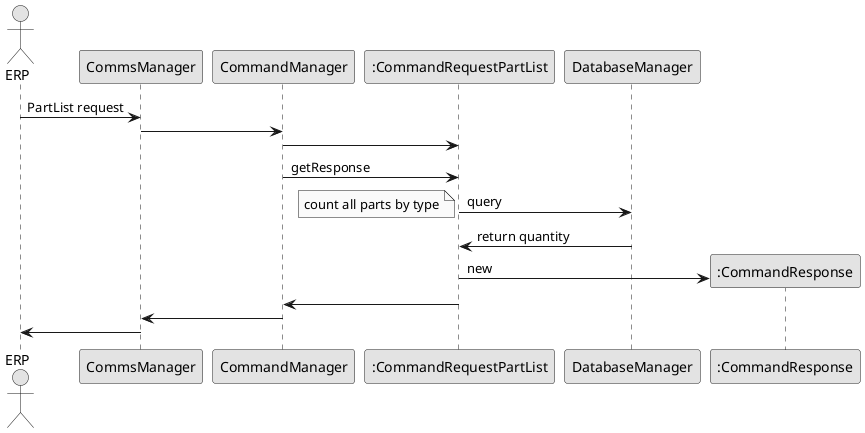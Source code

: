@startuml

skinparam linetype ortho
skinparam Monochrome true
skinparam classAttributeIconSize 0

Actor ERP
ERP ->CommsManager: PartList request
CommsManager->CommandManager: 

CommandManager->":CommandRequestPartList": 

CommandManager->":CommandRequestPartList": getResponse

":CommandRequestPartList"->DatabaseManager: query
note left: count all parts by type 
DatabaseManager->":CommandRequestPartList": return quantity

Create ":CommandResponse"
":CommandRequestPartList"->":CommandResponse": new 

":CommandRequestPartList"->CommandManager
CommandManager->CommsManager
CommsManager->ERP



@enduml